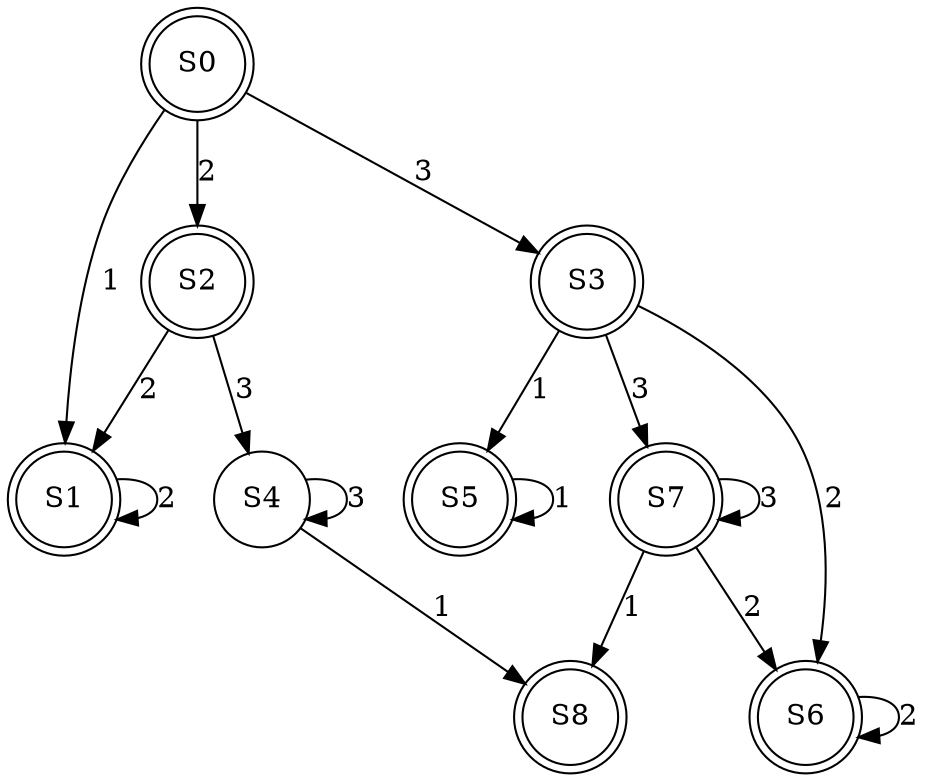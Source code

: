 digraph AFD1 {
	node[shape=circle];
	S0 [label="S0" shape=doublecircle];
	S1 [label="S1" shape=doublecircle];
	S2 [label="S2" shape=doublecircle];
	S3 [label="S3" shape=doublecircle];
	S4 [label="S4"];
	S5 [label="S5" shape=doublecircle];
	S6 [label="S6" shape=doublecircle];
	S7 [label="S7" shape=doublecircle];
	S8 [label="S8" shape=doublecircle];
	S3 -> S5[label="1"];
	S3 -> S6[label="2"];
	S3 -> S7[label="3"];
	S4 -> S8[label="1"];
	S4 -> S4[label="3"];
	S5 -> S5[label="1"];
	S6 -> S6[label="2"];
	S7 -> S8[label="1"];
	S7 -> S6[label="2"];
	S7 -> S7[label="3"];
	S0 -> S1[label="1"];
	S0 -> S2[label="2"];
	S0 -> S3[label="3"];
	S1 -> S1[label="2"];
	S2 -> S1[label="2"];
	S2 -> S4[label="3"];
}